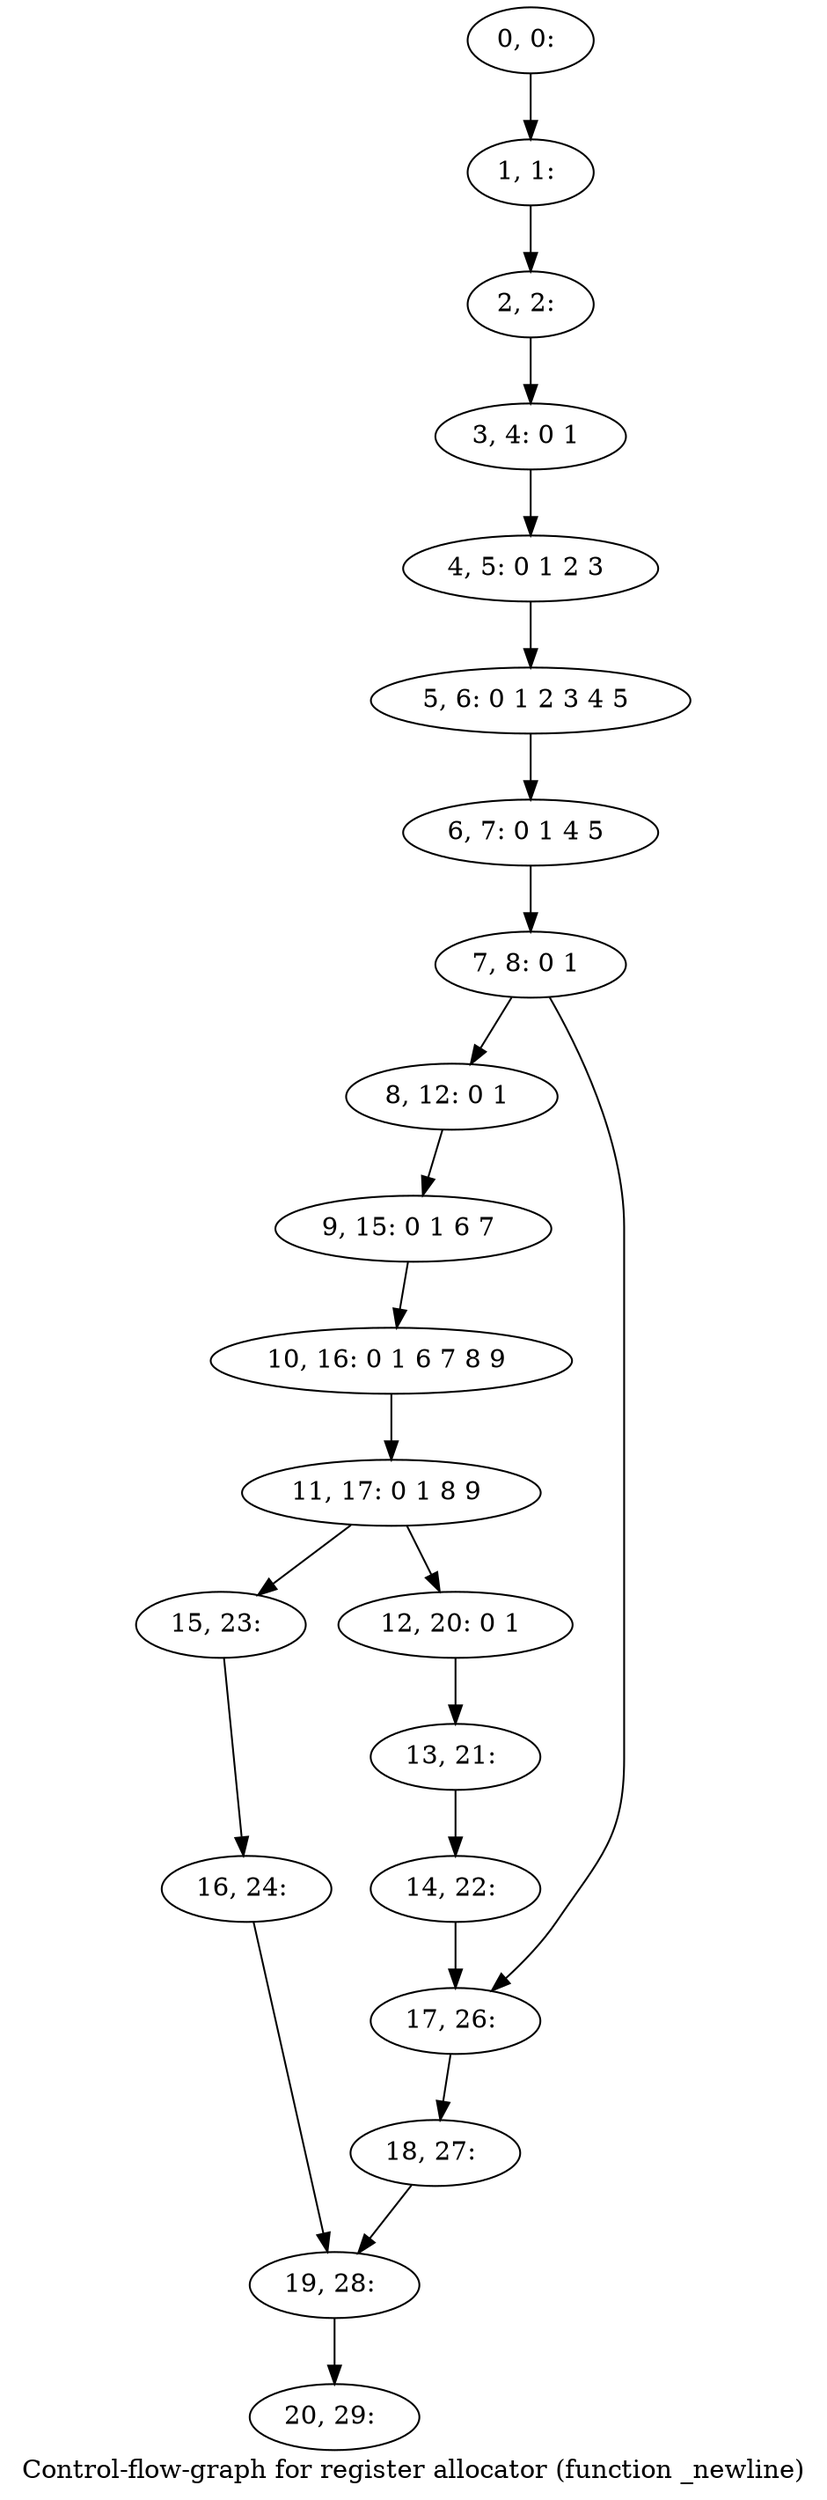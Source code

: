 digraph G {
graph [label="Control-flow-graph for register allocator (function _newline)"]
0[label="0, 0: "];
1[label="1, 1: "];
2[label="2, 2: "];
3[label="3, 4: 0 1 "];
4[label="4, 5: 0 1 2 3 "];
5[label="5, 6: 0 1 2 3 4 5 "];
6[label="6, 7: 0 1 4 5 "];
7[label="7, 8: 0 1 "];
8[label="8, 12: 0 1 "];
9[label="9, 15: 0 1 6 7 "];
10[label="10, 16: 0 1 6 7 8 9 "];
11[label="11, 17: 0 1 8 9 "];
12[label="12, 20: 0 1 "];
13[label="13, 21: "];
14[label="14, 22: "];
15[label="15, 23: "];
16[label="16, 24: "];
17[label="17, 26: "];
18[label="18, 27: "];
19[label="19, 28: "];
20[label="20, 29: "];
0->1 ;
1->2 ;
2->3 ;
3->4 ;
4->5 ;
5->6 ;
6->7 ;
7->8 ;
7->17 ;
8->9 ;
9->10 ;
10->11 ;
11->12 ;
11->15 ;
12->13 ;
13->14 ;
14->17 ;
15->16 ;
16->19 ;
17->18 ;
18->19 ;
19->20 ;
}
